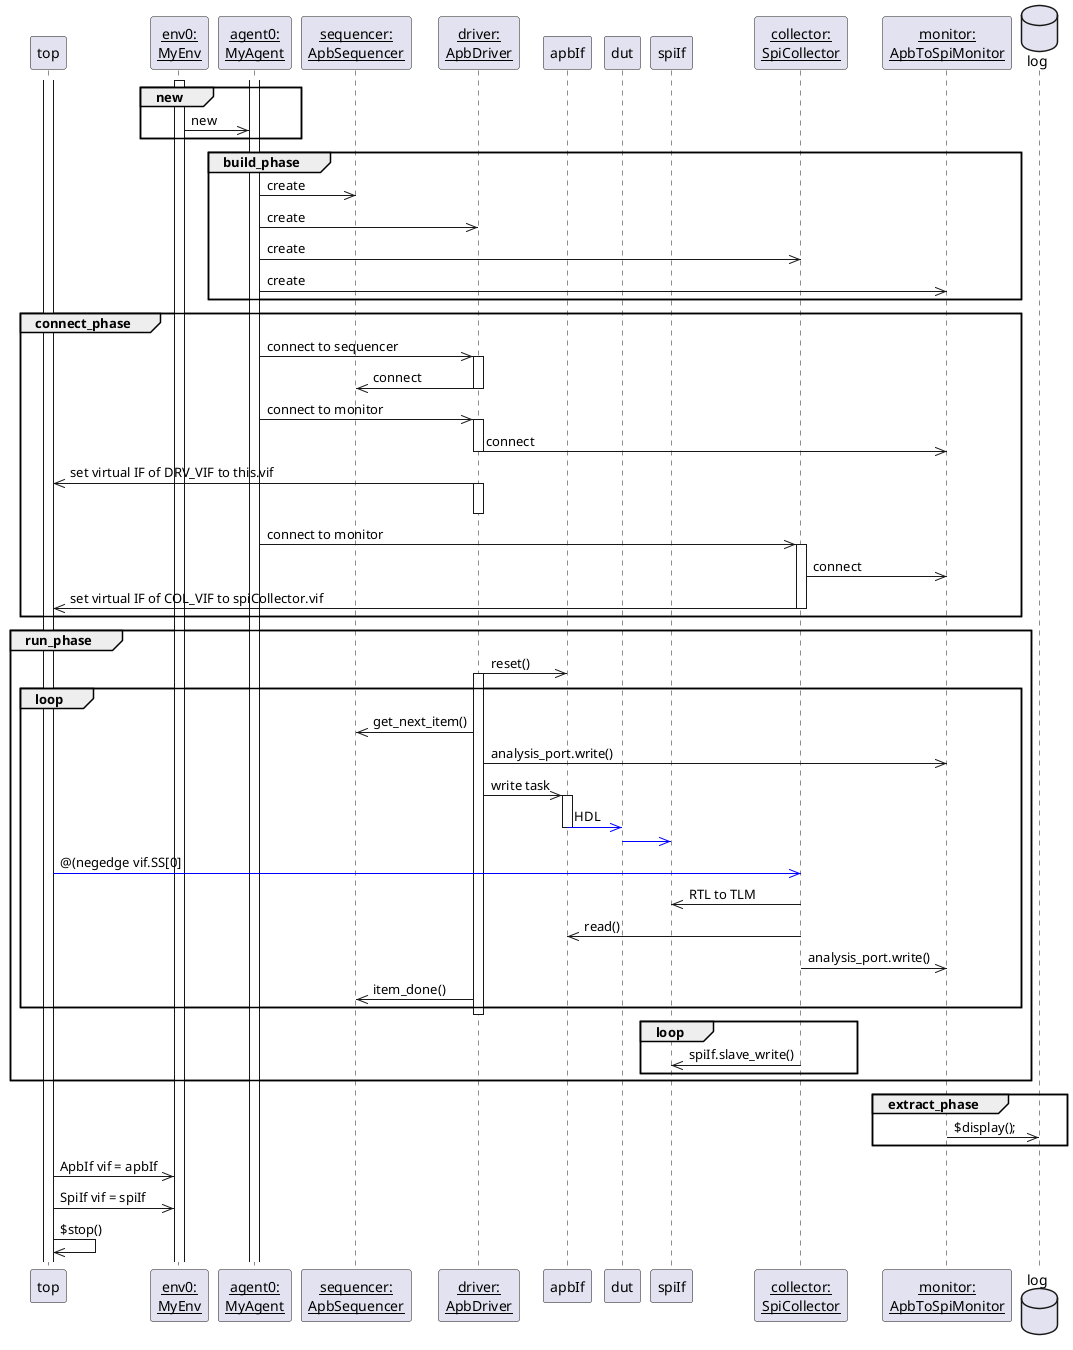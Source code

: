 @startuml


participant top
participant "<u>env0:</u>\n<u>MyEnv</u>" as env0
participant "<u>agent0:</u>\n<u>MyAgent</u>" as agent0
participant "<u>sequencer:</u>\n<u>ApbSequencer</u>" as sequencer
participant "<u>driver:</u>\n<u>ApbDriver</u>" as driver
participant apbIf
participant dut
participant spiIf
participant "<u>collector:</u>\n<u>SpiCollector</u>" as collector
participant "<u>monitor:</u>\n<u>ApbToSpiMonitor</u>" as monitor
DataBase    log

group new 
activate env0
env0 ->> agent0 : new
end

'-------------------------------------------------
group build_phase

agent0 ->> sequencer : create
agent0 ->> driver    : create
agent0 ->> collector : create
agent0 ->> monitor   : create

end

'-------------------------------------------------
group connect_phase
agent0 ->> driver : connect to sequencer
activate driver
driver ->> sequencer : connect
deactivate driver

agent0 ->> driver : connect to monitor
activate driver
driver ->> monitor : connect
deactivate driver

driver ->> top       : set virtual IF of DRV_VIF to this.vif
activate driver
deactivate driver


agent0 ->> collector : connect to monitor
activate collector
collector ->> monitor : connect
collector ->> top     : set virtual IF of COL_VIF to spiCollector.vif


deactivate collector

end

'-------------------------------------------------
group run_phase
driver ->> apbIf : reset()
activate driver
loop
driver ->> sequencer : get_next_item()
driver ->> monitor   : analysis_port.write()
driver ->> apbIf     : write task
activate apbIf
apbIf  [#blue]->> dut       : HDL
deactivate apbIf
dut    [#blue]->> spiIf     :

top    [#blue]->> collector : @(negedge vif.SS[0]  
collector ->> spiIf  : RTL to TLM
collector ->> apbIf     : read()
collector ->> monitor : analysis_port.write()

driver ->> sequencer : item_done()
end
deactivate driver

loop
collector ->> spiIf  : spiIf.slave_write()
end


end


'-------------------------------------------------
group extract_phase
monitor ->> log : $display();
end






activate agent0


activate top
top ->> env0 : ApbIf vif = apbIf
top ->> env0 : SpiIf vif = spiIf

top ->> top : $stop()




@enduml
